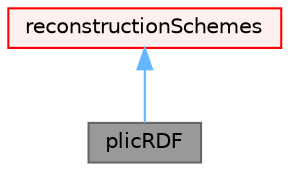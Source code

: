 digraph "plicRDF"
{
 // LATEX_PDF_SIZE
  bgcolor="transparent";
  edge [fontname=Helvetica,fontsize=10,labelfontname=Helvetica,labelfontsize=10];
  node [fontname=Helvetica,fontsize=10,shape=box,height=0.2,width=0.4];
  Node1 [id="Node000001",label="plicRDF",height=0.2,width=0.4,color="gray40", fillcolor="grey60", style="filled", fontcolor="black",tooltip="Reconstructs an interface (centre and normal vector) consisting of planes to match the internal fluid..."];
  Node2 -> Node1 [id="edge1_Node000001_Node000002",dir="back",color="steelblue1",style="solid",tooltip=" "];
  Node2 [id="Node000002",label="reconstructionSchemes",height=0.2,width=0.4,color="red", fillcolor="#FFF0F0", style="filled",URL="$classFoam_1_1reconstructionSchemes.html",tooltip="Original code supplied by Henning Scheufler, DLR (2019)"];
}
